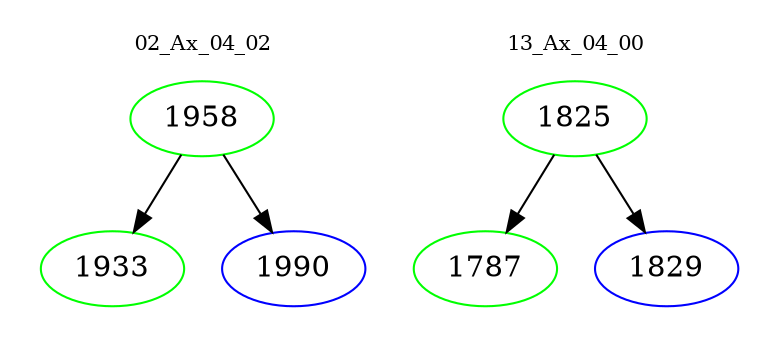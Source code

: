 digraph{
subgraph cluster_0 {
color = white
label = "02_Ax_04_02";
fontsize=10;
T0_1958 [label="1958", color="green"]
T0_1958 -> T0_1933 [color="black"]
T0_1933 [label="1933", color="green"]
T0_1958 -> T0_1990 [color="black"]
T0_1990 [label="1990", color="blue"]
}
subgraph cluster_1 {
color = white
label = "13_Ax_04_00";
fontsize=10;
T1_1825 [label="1825", color="green"]
T1_1825 -> T1_1787 [color="black"]
T1_1787 [label="1787", color="green"]
T1_1825 -> T1_1829 [color="black"]
T1_1829 [label="1829", color="blue"]
}
}
